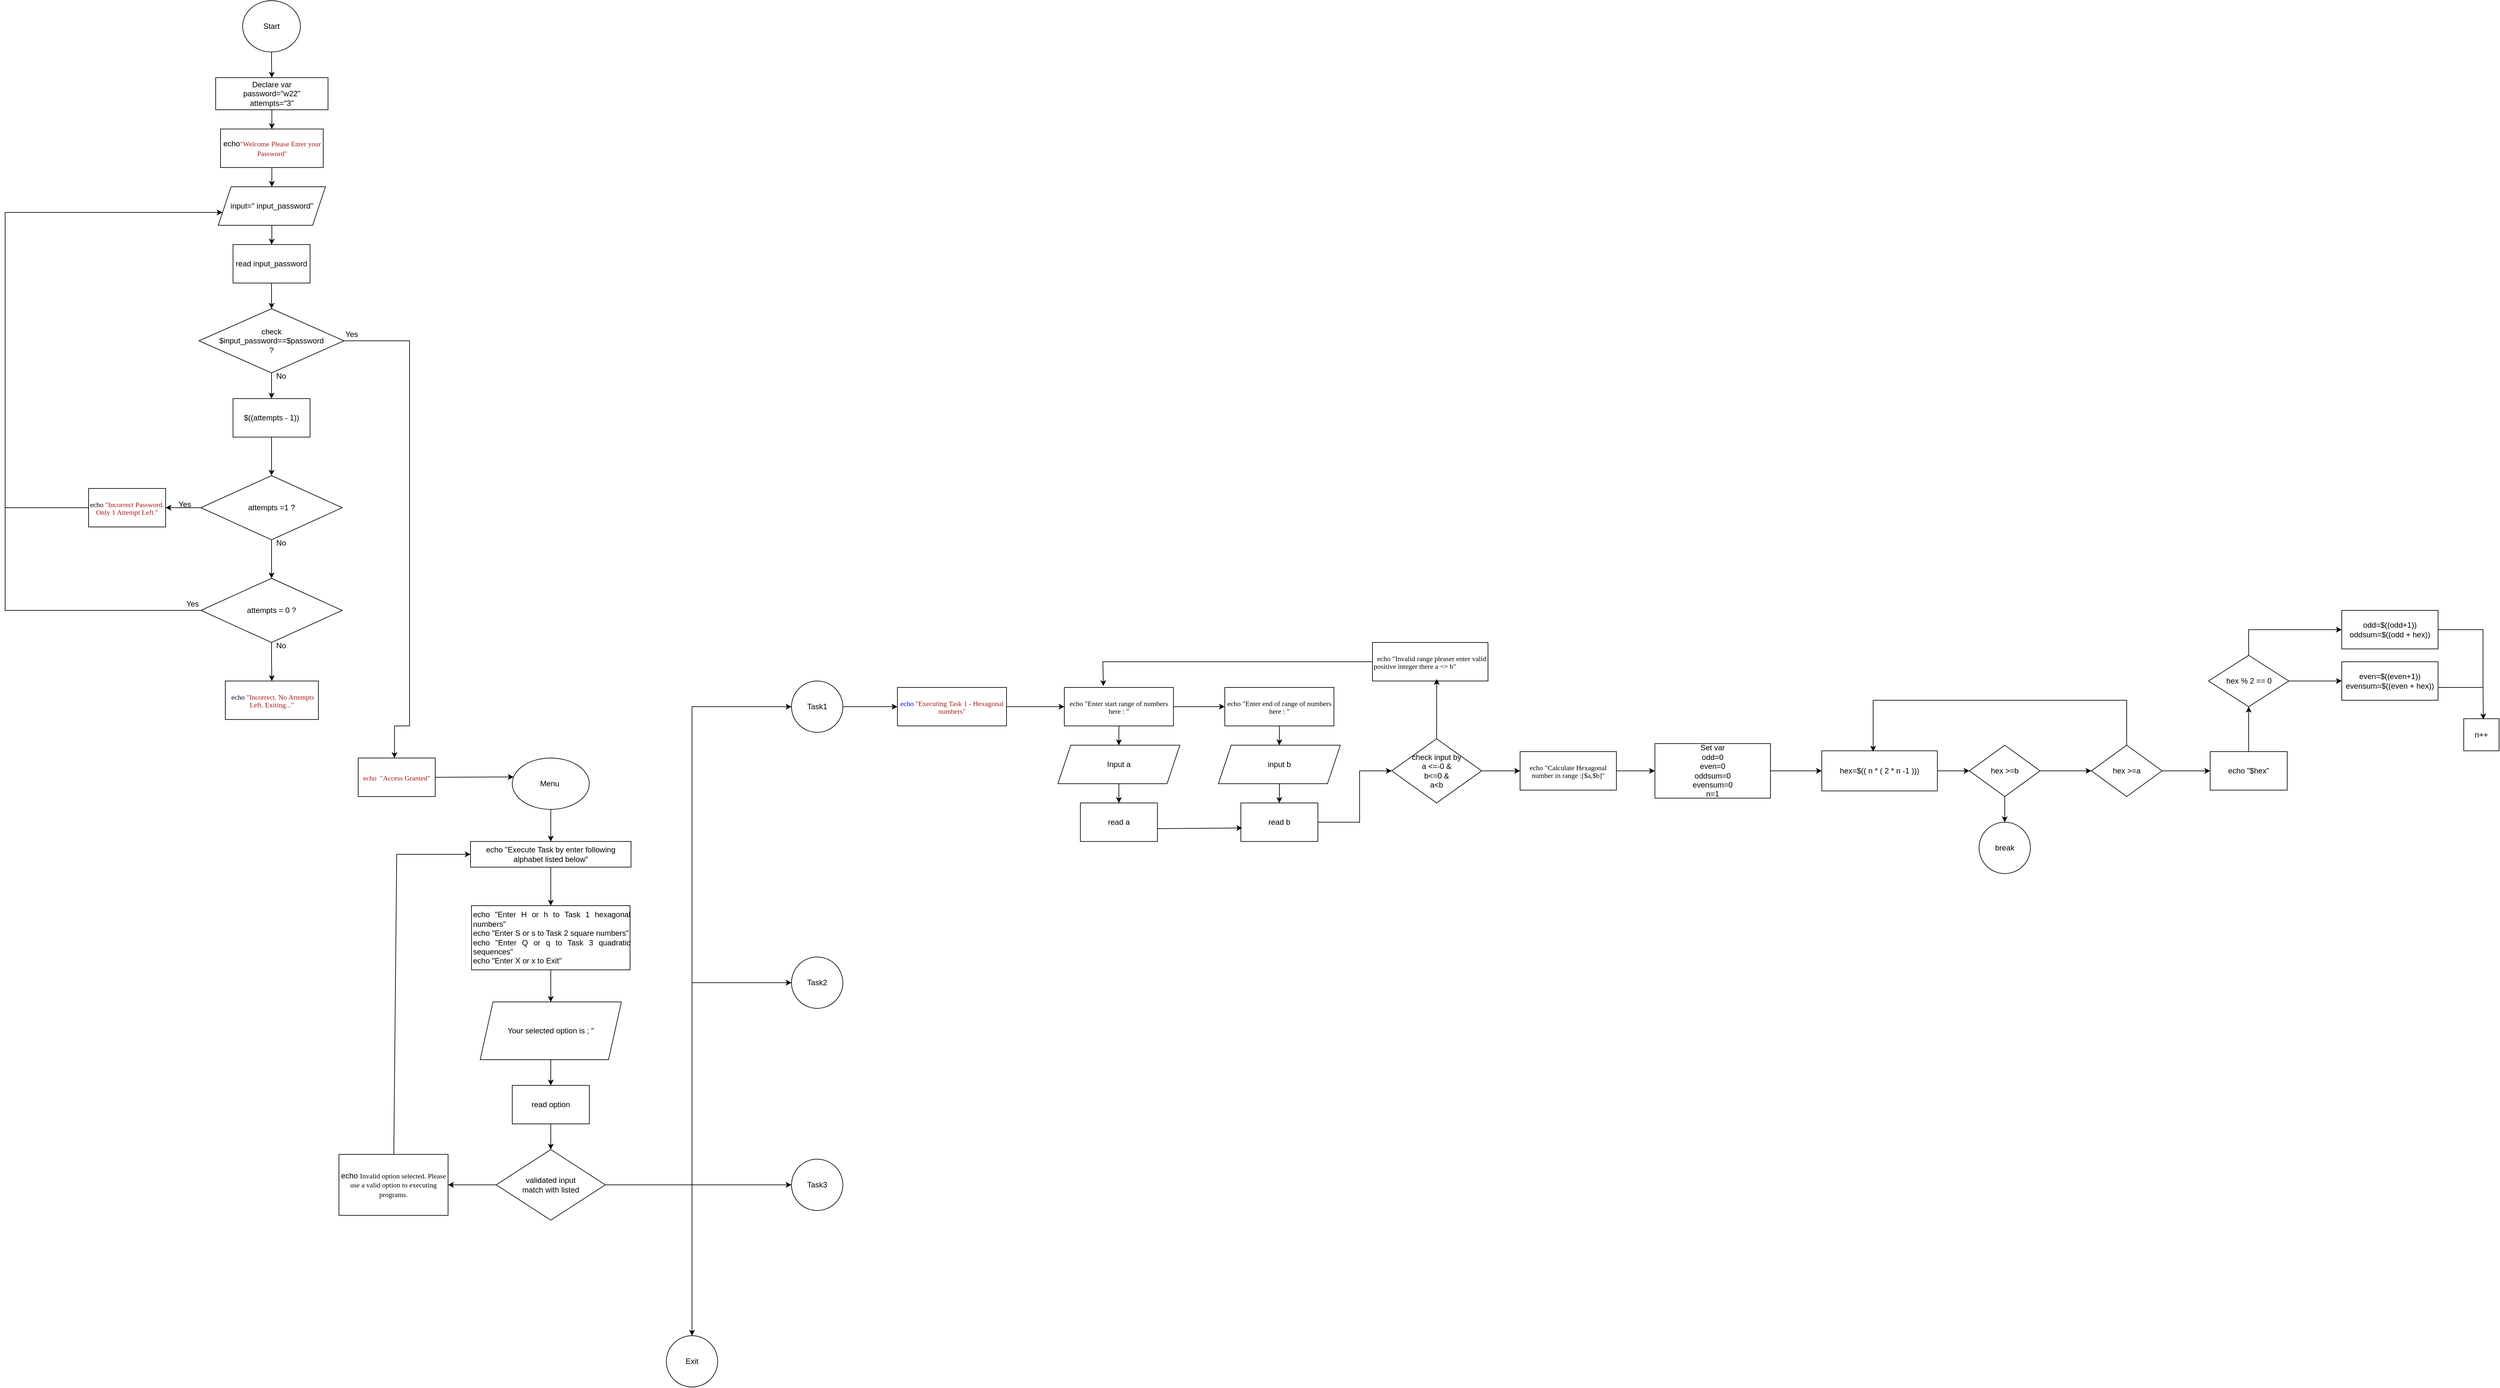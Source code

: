 <mxfile version="26.1.1">
  <diagram name="Page-1" id="By6dQNs391RpXOpqeUJY">
    <mxGraphModel dx="2158" dy="1290" grid="1" gridSize="10" guides="1" tooltips="1" connect="1" arrows="1" fold="1" page="1" pageScale="1" pageWidth="850" pageHeight="1100" math="0" shadow="0">
      <root>
        <mxCell id="0" />
        <mxCell id="1" parent="0" />
        <mxCell id="m7UFQ540Zj4ck79b5W-W-16" value="" style="edgeStyle=orthogonalEdgeStyle;rounded=0;orthogonalLoop=1;jettySize=auto;html=1;" parent="1" source="m7UFQ540Zj4ck79b5W-W-14" target="m7UFQ540Zj4ck79b5W-W-15" edge="1">
          <mxGeometry relative="1" as="geometry" />
        </mxCell>
        <mxCell id="m7UFQ540Zj4ck79b5W-W-14" value="Start" style="ellipse;whiteSpace=wrap;html=1;" parent="1" vertex="1">
          <mxGeometry x="380" y="30" width="90" height="80" as="geometry" />
        </mxCell>
        <mxCell id="m7UFQ540Zj4ck79b5W-W-18" value="" style="edgeStyle=orthogonalEdgeStyle;rounded=0;orthogonalLoop=1;jettySize=auto;html=1;" parent="1" source="m7UFQ540Zj4ck79b5W-W-15" target="m7UFQ540Zj4ck79b5W-W-17" edge="1">
          <mxGeometry relative="1" as="geometry" />
        </mxCell>
        <mxCell id="m7UFQ540Zj4ck79b5W-W-15" value="Declare var&lt;div&gt;password=&quot;w22&quot;&lt;/div&gt;&lt;div&gt;attempts=&quot;3&quot;&lt;/div&gt;" style="rounded=0;whiteSpace=wrap;html=1;" parent="1" vertex="1">
          <mxGeometry x="338" y="150" width="175" height="50" as="geometry" />
        </mxCell>
        <mxCell id="m7UFQ540Zj4ck79b5W-W-21" value="" style="edgeStyle=orthogonalEdgeStyle;rounded=0;orthogonalLoop=1;jettySize=auto;html=1;" parent="1" source="m7UFQ540Zj4ck79b5W-W-17" target="m7UFQ540Zj4ck79b5W-W-20" edge="1">
          <mxGeometry relative="1" as="geometry" />
        </mxCell>
        <mxCell id="m7UFQ540Zj4ck79b5W-W-17" value="echo&lt;span style=&quot;color: rgb(163, 21, 21); font-family: Menlo; font-size: 11px; background-color: rgb(255, 255, 255);&quot;&gt;&quot;Welcome Please Enter your Password&quot;&lt;/span&gt;" style="rounded=0;whiteSpace=wrap;html=1;" parent="1" vertex="1">
          <mxGeometry x="345.5" y="230" width="160" height="60" as="geometry" />
        </mxCell>
        <mxCell id="m7UFQ540Zj4ck79b5W-W-24" value="" style="edgeStyle=orthogonalEdgeStyle;rounded=0;orthogonalLoop=1;jettySize=auto;html=1;" parent="1" source="m7UFQ540Zj4ck79b5W-W-20" target="m7UFQ540Zj4ck79b5W-W-23" edge="1">
          <mxGeometry relative="1" as="geometry" />
        </mxCell>
        <mxCell id="m7UFQ540Zj4ck79b5W-W-20" value="input=&quot; input_password&quot;" style="shape=parallelogram;perimeter=parallelogramPerimeter;whiteSpace=wrap;html=1;fixedSize=1;" parent="1" vertex="1">
          <mxGeometry x="342" y="320" width="167" height="60" as="geometry" />
        </mxCell>
        <mxCell id="m7UFQ540Zj4ck79b5W-W-33" value="" style="edgeStyle=orthogonalEdgeStyle;rounded=0;orthogonalLoop=1;jettySize=auto;html=1;" parent="1" source="m7UFQ540Zj4ck79b5W-W-22" target="m7UFQ540Zj4ck79b5W-W-29" edge="1">
          <mxGeometry relative="1" as="geometry" />
        </mxCell>
        <mxCell id="m7UFQ540Zj4ck79b5W-W-22" value="check&lt;div&gt;$input_password==$password&lt;/div&gt;&lt;div&gt;?&lt;/div&gt;" style="rhombus;whiteSpace=wrap;html=1;" parent="1" vertex="1">
          <mxGeometry x="312" y="510" width="226" height="100" as="geometry" />
        </mxCell>
        <mxCell id="m7UFQ540Zj4ck79b5W-W-25" value="" style="edgeStyle=orthogonalEdgeStyle;rounded=0;orthogonalLoop=1;jettySize=auto;html=1;" parent="1" source="m7UFQ540Zj4ck79b5W-W-23" target="m7UFQ540Zj4ck79b5W-W-22" edge="1">
          <mxGeometry relative="1" as="geometry" />
        </mxCell>
        <mxCell id="m7UFQ540Zj4ck79b5W-W-23" value="read input_password" style="rounded=0;whiteSpace=wrap;html=1;" parent="1" vertex="1">
          <mxGeometry x="365" y="410" width="120" height="60" as="geometry" />
        </mxCell>
        <mxCell id="m7UFQ540Zj4ck79b5W-W-26" value="&lt;p style=&quot;margin: 0px; font-style: normal; font-variant-caps: normal; font-stretch: normal; font-size: 11px; line-height: normal; font-family: Menlo; font-size-adjust: none; font-kerning: auto; font-variant-alternates: normal; font-variant-ligatures: normal; font-variant-numeric: normal; font-variant-east-asian: normal; font-variant-position: normal; font-feature-settings: normal; font-optical-sizing: auto; font-variation-settings: normal; background-color: rgb(255, 255, 255); color: rgb(163, 21, 21);&quot;&gt;&lt;span style=&quot;color: rgb(0, 0, 0);&quot;&gt;&amp;nbsp;&lt;/span&gt;&lt;span style=&quot;caret-color: rgb(0, 0, 255); color: rgb(0, 0, 0);&quot;&gt;&lt;font color=&quot;rgb(0, 0, 255)&quot;&gt;echo&lt;/font&gt;&lt;/span&gt;&lt;span style=&quot;color: rgb(0, 0, 0);&quot;&gt;&amp;nbsp;&lt;/span&gt;&quot;Incorrect. No Attempts Left. Exiting...&quot;&lt;/p&gt;" style="rounded=0;whiteSpace=wrap;html=1;" parent="1" vertex="1">
          <mxGeometry x="353" y="1090" width="145" height="60" as="geometry" />
        </mxCell>
        <mxCell id="m7UFQ540Zj4ck79b5W-W-35" value="" style="edgeStyle=orthogonalEdgeStyle;rounded=0;orthogonalLoop=1;jettySize=auto;html=1;" parent="1" source="m7UFQ540Zj4ck79b5W-W-27" target="m7UFQ540Zj4ck79b5W-W-31" edge="1">
          <mxGeometry relative="1" as="geometry" />
        </mxCell>
        <mxCell id="m7UFQ540Zj4ck79b5W-W-42" value="" style="edgeStyle=orthogonalEdgeStyle;rounded=0;orthogonalLoop=1;jettySize=auto;html=1;" parent="1" source="m7UFQ540Zj4ck79b5W-W-27" target="m7UFQ540Zj4ck79b5W-W-41" edge="1">
          <mxGeometry relative="1" as="geometry" />
        </mxCell>
        <mxCell id="m7UFQ540Zj4ck79b5W-W-27" value="attempts =1 ?" style="rhombus;whiteSpace=wrap;html=1;" parent="1" vertex="1">
          <mxGeometry x="315" y="770" width="220" height="100" as="geometry" />
        </mxCell>
        <mxCell id="m7UFQ540Zj4ck79b5W-W-34" value="" style="edgeStyle=orthogonalEdgeStyle;rounded=0;orthogonalLoop=1;jettySize=auto;html=1;" parent="1" source="m7UFQ540Zj4ck79b5W-W-29" target="m7UFQ540Zj4ck79b5W-W-27" edge="1">
          <mxGeometry relative="1" as="geometry" />
        </mxCell>
        <mxCell id="m7UFQ540Zj4ck79b5W-W-29" value="$((attempts - 1))" style="rounded=0;whiteSpace=wrap;html=1;" parent="1" vertex="1">
          <mxGeometry x="365" y="650" width="120" height="60" as="geometry" />
        </mxCell>
        <mxCell id="m7UFQ540Zj4ck79b5W-W-38" value="" style="edgeStyle=orthogonalEdgeStyle;rounded=0;orthogonalLoop=1;jettySize=auto;html=1;" parent="1" source="m7UFQ540Zj4ck79b5W-W-31" target="m7UFQ540Zj4ck79b5W-W-26" edge="1">
          <mxGeometry relative="1" as="geometry" />
        </mxCell>
        <mxCell id="m7UFQ540Zj4ck79b5W-W-44" value="" style="edgeStyle=orthogonalEdgeStyle;rounded=0;orthogonalLoop=1;jettySize=auto;html=1;" parent="1" source="m7UFQ540Zj4ck79b5W-W-31" target="m7UFQ540Zj4ck79b5W-W-20" edge="1">
          <mxGeometry relative="1" as="geometry">
            <mxPoint x="220" y="360" as="targetPoint" />
            <Array as="points">
              <mxPoint x="10" y="980" />
              <mxPoint x="10" y="360" />
            </Array>
          </mxGeometry>
        </mxCell>
        <mxCell id="m7UFQ540Zj4ck79b5W-W-31" value="attempts = 0 ?" style="rhombus;whiteSpace=wrap;html=1;" parent="1" vertex="1">
          <mxGeometry x="315" y="930" width="220" height="100" as="geometry" />
        </mxCell>
        <mxCell id="m7UFQ540Zj4ck79b5W-W-36" value="" style="endArrow=none;html=1;rounded=0;exitX=1;exitY=0.5;exitDx=0;exitDy=0;" parent="1" source="m7UFQ540Zj4ck79b5W-W-22" edge="1">
          <mxGeometry width="50" height="50" relative="1" as="geometry">
            <mxPoint x="660" y="590" as="sourcePoint" />
            <mxPoint x="640" y="1160" as="targetPoint" />
            <Array as="points">
              <mxPoint x="640" y="560" />
            </Array>
          </mxGeometry>
        </mxCell>
        <mxCell id="m7UFQ540Zj4ck79b5W-W-37" value="" style="endArrow=classic;html=1;rounded=0;" parent="1" edge="1">
          <mxGeometry width="50" height="50" relative="1" as="geometry">
            <mxPoint x="640" y="1160" as="sourcePoint" />
            <mxPoint x="616.5" y="1210" as="targetPoint" />
            <Array as="points">
              <mxPoint x="616.5" y="1160" />
            </Array>
          </mxGeometry>
        </mxCell>
        <mxCell id="m7UFQ540Zj4ck79b5W-W-41" value="&lt;p style=&quot;margin: 0px; font-style: normal; font-variant-caps: normal; font-stretch: normal; font-size: 11px; line-height: normal; font-family: Menlo; font-size-adjust: none; font-kerning: auto; font-variant-alternates: normal; font-variant-ligatures: normal; font-variant-numeric: normal; font-variant-east-asian: normal; font-variant-position: normal; font-variant-emoji: normal; font-feature-settings: normal; font-optical-sizing: auto; font-variation-settings: normal; color: rgb(163, 21, 21); background-color: rgb(255, 255, 255);&quot;&gt;&lt;span style=&quot;color: #000000&quot;&gt;echo&amp;nbsp;&lt;/span&gt;&quot;Incorrect Password. Only 1 Attempt Left.&quot;&lt;/p&gt;" style="rounded=0;whiteSpace=wrap;html=1;" parent="1" vertex="1">
          <mxGeometry x="140" y="790" width="120" height="60" as="geometry" />
        </mxCell>
        <mxCell id="m7UFQ540Zj4ck79b5W-W-45" value="" style="endArrow=none;html=1;rounded=0;" parent="1" edge="1">
          <mxGeometry width="50" height="50" relative="1" as="geometry">
            <mxPoint x="10" y="820" as="sourcePoint" />
            <mxPoint x="140" y="820" as="targetPoint" />
            <Array as="points">
              <mxPoint x="40" y="820" />
              <mxPoint x="100" y="820" />
            </Array>
          </mxGeometry>
        </mxCell>
        <mxCell id="m7UFQ540Zj4ck79b5W-W-46" value="No" style="text;html=1;align=center;verticalAlign=middle;whiteSpace=wrap;rounded=0;" parent="1" vertex="1">
          <mxGeometry x="410" y="860" width="60" height="30" as="geometry" />
        </mxCell>
        <mxCell id="m7UFQ540Zj4ck79b5W-W-47" value="Yes" style="text;html=1;align=center;verticalAlign=middle;whiteSpace=wrap;rounded=0;" parent="1" vertex="1">
          <mxGeometry x="260" y="800" width="60" height="30" as="geometry" />
        </mxCell>
        <mxCell id="m7UFQ540Zj4ck79b5W-W-48" value="No" style="text;html=1;align=center;verticalAlign=middle;whiteSpace=wrap;rounded=0;" parent="1" vertex="1">
          <mxGeometry x="410" y="600" width="60" height="30" as="geometry" />
        </mxCell>
        <mxCell id="m7UFQ540Zj4ck79b5W-W-49" value="Yes" style="text;html=1;align=center;verticalAlign=middle;whiteSpace=wrap;rounded=0;" parent="1" vertex="1">
          <mxGeometry x="520" y="535" width="60" height="30" as="geometry" />
        </mxCell>
        <mxCell id="m7UFQ540Zj4ck79b5W-W-50" value="Yes" style="text;html=1;align=center;verticalAlign=middle;whiteSpace=wrap;rounded=0;" parent="1" vertex="1">
          <mxGeometry x="272" y="955" width="60" height="30" as="geometry" />
        </mxCell>
        <mxCell id="m7UFQ540Zj4ck79b5W-W-54" value="No" style="text;html=1;align=center;verticalAlign=middle;whiteSpace=wrap;rounded=0;" parent="1" vertex="1">
          <mxGeometry x="410" y="1020" width="60" height="30" as="geometry" />
        </mxCell>
        <mxCell id="m7UFQ540Zj4ck79b5W-W-55" value="&lt;p style=&quot;margin: 0px; font-style: normal; font-variant-caps: normal; font-stretch: normal; font-size: 11px; line-height: normal; font-family: Menlo; font-size-adjust: none; font-kerning: auto; font-variant-alternates: normal; font-variant-ligatures: normal; font-variant-numeric: normal; font-variant-east-asian: normal; font-variant-position: normal; font-feature-settings: normal; font-optical-sizing: auto; font-variation-settings: normal; color: rgb(163, 21, 21); background-color: rgb(255, 255, 255);&quot;&gt;echo &amp;nbsp;&quot;Access Granted&quot;&lt;/p&gt;" style="rounded=0;whiteSpace=wrap;html=1;" parent="1" vertex="1">
          <mxGeometry x="560" y="1210" width="120" height="60" as="geometry" />
        </mxCell>
        <mxCell id="m7UFQ540Zj4ck79b5W-W-64" value="" style="edgeStyle=none;rounded=0;orthogonalLoop=1;jettySize=auto;html=1;" parent="1" source="m7UFQ540Zj4ck79b5W-W-56" target="m7UFQ540Zj4ck79b5W-W-57" edge="1">
          <mxGeometry relative="1" as="geometry" />
        </mxCell>
        <mxCell id="m7UFQ540Zj4ck79b5W-W-56" value="Menu&amp;nbsp;" style="ellipse;whiteSpace=wrap;html=1;" parent="1" vertex="1">
          <mxGeometry x="800" y="1210" width="120" height="80" as="geometry" />
        </mxCell>
        <mxCell id="m7UFQ540Zj4ck79b5W-W-65" value="" style="edgeStyle=none;rounded=0;orthogonalLoop=1;jettySize=auto;html=1;" parent="1" source="m7UFQ540Zj4ck79b5W-W-57" target="m7UFQ540Zj4ck79b5W-W-62" edge="1">
          <mxGeometry relative="1" as="geometry" />
        </mxCell>
        <mxCell id="m7UFQ540Zj4ck79b5W-W-57" value="echo &quot;Execute Task by enter following alphabet listed below&quot;" style="rounded=0;whiteSpace=wrap;html=1;" parent="1" vertex="1">
          <mxGeometry x="735" y="1340" width="250" height="40" as="geometry" />
        </mxCell>
        <mxCell id="m7UFQ540Zj4ck79b5W-W-68" value="" style="edgeStyle=none;rounded=0;orthogonalLoop=1;jettySize=auto;html=1;" parent="1" source="m7UFQ540Zj4ck79b5W-W-62" target="m7UFQ540Zj4ck79b5W-W-67" edge="1">
          <mxGeometry relative="1" as="geometry" />
        </mxCell>
        <mxCell id="m7UFQ540Zj4ck79b5W-W-62" value="&lt;div style=&quot;text-align: justify;&quot;&gt;echo &quot;Enter H or h to Task 1 hexagonal numbers&quot;&lt;/div&gt;&lt;div style=&quot;text-align: justify;&quot;&gt;echo &quot;Enter S or s to Task 2 square numbers&quot;&lt;/div&gt;&lt;div style=&quot;text-align: justify;&quot;&gt;echo &quot;Enter Q or q to Task 3 quadratic sequences&quot;&lt;/div&gt;&lt;div style=&quot;text-align: justify;&quot;&gt;echo &quot;Enter X or x to Exit&quot;&lt;/div&gt;" style="rounded=0;whiteSpace=wrap;html=1;align=left;" parent="1" vertex="1">
          <mxGeometry x="736.5" y="1440" width="247" height="100" as="geometry" />
        </mxCell>
        <mxCell id="m7UFQ540Zj4ck79b5W-W-70" value="" style="edgeStyle=none;rounded=0;orthogonalLoop=1;jettySize=auto;html=1;" parent="1" source="m7UFQ540Zj4ck79b5W-W-67" target="m7UFQ540Zj4ck79b5W-W-69" edge="1">
          <mxGeometry relative="1" as="geometry" />
        </mxCell>
        <mxCell id="m7UFQ540Zj4ck79b5W-W-67" value="Your selected option is ; &quot;" style="shape=parallelogram;perimeter=parallelogramPerimeter;whiteSpace=wrap;html=1;fixedSize=1;" parent="1" vertex="1">
          <mxGeometry x="750" y="1590" width="220" height="90" as="geometry" />
        </mxCell>
        <mxCell id="m7UFQ540Zj4ck79b5W-W-72" value="" style="edgeStyle=none;rounded=0;orthogonalLoop=1;jettySize=auto;html=1;" parent="1" source="m7UFQ540Zj4ck79b5W-W-69" target="m7UFQ540Zj4ck79b5W-W-71" edge="1">
          <mxGeometry relative="1" as="geometry" />
        </mxCell>
        <mxCell id="m7UFQ540Zj4ck79b5W-W-69" value="read option" style="rounded=0;whiteSpace=wrap;html=1;" parent="1" vertex="1">
          <mxGeometry x="800" y="1720" width="120" height="60" as="geometry" />
        </mxCell>
        <mxCell id="m7UFQ540Zj4ck79b5W-W-71" value="validated input&lt;div&gt;match with listed&lt;/div&gt;" style="rhombus;whiteSpace=wrap;html=1;" parent="1" vertex="1">
          <mxGeometry x="775" y="1820" width="170" height="110" as="geometry" />
        </mxCell>
        <mxCell id="m7UFQ540Zj4ck79b5W-W-74" value="echo&amp;nbsp;&lt;span style=&quot;font-family: Menlo; font-size: 11px;&quot;&gt;Invalid option selected. Please use a valid option to executing programs.&lt;/span&gt;" style="rounded=0;whiteSpace=wrap;html=1;" parent="1" vertex="1">
          <mxGeometry x="530" y="1827.5" width="170" height="95" as="geometry" />
        </mxCell>
        <mxCell id="m7UFQ540Zj4ck79b5W-W-75" style="edgeStyle=none;rounded=0;orthogonalLoop=1;jettySize=auto;html=1;exitX=1;exitY=0.5;exitDx=0;exitDy=0;" parent="1" source="m7UFQ540Zj4ck79b5W-W-74" target="m7UFQ540Zj4ck79b5W-W-74" edge="1">
          <mxGeometry relative="1" as="geometry" />
        </mxCell>
        <mxCell id="m7UFQ540Zj4ck79b5W-W-76" value="" style="endArrow=classic;html=1;rounded=0;entryX=1;entryY=0.5;entryDx=0;entryDy=0;exitX=0;exitY=0.5;exitDx=0;exitDy=0;" parent="1" source="m7UFQ540Zj4ck79b5W-W-71" target="m7UFQ540Zj4ck79b5W-W-74" edge="1">
          <mxGeometry width="50" height="50" relative="1" as="geometry">
            <mxPoint x="775" y="1880" as="sourcePoint" />
            <mxPoint x="825" y="1830" as="targetPoint" />
          </mxGeometry>
        </mxCell>
        <mxCell id="m7UFQ540Zj4ck79b5W-W-81" value="" style="endArrow=classic;html=1;rounded=0;entryX=0.018;entryY=0.369;entryDx=0;entryDy=0;entryPerimeter=0;" parent="1" target="m7UFQ540Zj4ck79b5W-W-56" edge="1">
          <mxGeometry width="50" height="50" relative="1" as="geometry">
            <mxPoint x="680" y="1240" as="sourcePoint" />
            <mxPoint x="730" y="1190" as="targetPoint" />
          </mxGeometry>
        </mxCell>
        <mxCell id="m7UFQ540Zj4ck79b5W-W-83" value="" style="endArrow=classic;html=1;rounded=0;entryX=0;entryY=0.5;entryDx=0;entryDy=0;" parent="1" source="m7UFQ540Zj4ck79b5W-W-74" target="m7UFQ540Zj4ck79b5W-W-57" edge="1">
          <mxGeometry width="50" height="50" relative="1" as="geometry">
            <mxPoint x="650" y="1845" as="sourcePoint" />
            <mxPoint x="650" y="1360" as="targetPoint" />
            <Array as="points">
              <mxPoint x="620" y="1360" />
            </Array>
          </mxGeometry>
        </mxCell>
        <mxCell id="m7UFQ540Zj4ck79b5W-W-94" value="" style="edgeStyle=none;rounded=0;orthogonalLoop=1;jettySize=auto;html=1;" parent="1" source="m7UFQ540Zj4ck79b5W-W-84" target="m7UFQ540Zj4ck79b5W-W-93" edge="1">
          <mxGeometry relative="1" as="geometry" />
        </mxCell>
        <mxCell id="m7UFQ540Zj4ck79b5W-W-84" value="Task1" style="ellipse;whiteSpace=wrap;html=1;aspect=fixed;" parent="1" vertex="1">
          <mxGeometry x="1235" y="1090" width="80" height="80" as="geometry" />
        </mxCell>
        <mxCell id="m7UFQ540Zj4ck79b5W-W-85" value="Task2" style="ellipse;whiteSpace=wrap;html=1;aspect=fixed;" parent="1" vertex="1">
          <mxGeometry x="1235" y="1520" width="80" height="80" as="geometry" />
        </mxCell>
        <mxCell id="m7UFQ540Zj4ck79b5W-W-86" value="Task3" style="ellipse;whiteSpace=wrap;html=1;aspect=fixed;" parent="1" vertex="1">
          <mxGeometry x="1235" y="1835" width="80" height="80" as="geometry" />
        </mxCell>
        <mxCell id="m7UFQ540Zj4ck79b5W-W-87" value="Exit" style="ellipse;whiteSpace=wrap;html=1;aspect=fixed;" parent="1" vertex="1">
          <mxGeometry x="1040" y="2110" width="80" height="80" as="geometry" />
        </mxCell>
        <mxCell id="m7UFQ540Zj4ck79b5W-W-88" value="" style="endArrow=classic;html=1;rounded=0;entryX=0;entryY=0.5;entryDx=0;entryDy=0;exitX=1;exitY=0.5;exitDx=0;exitDy=0;" parent="1" source="m7UFQ540Zj4ck79b5W-W-71" target="m7UFQ540Zj4ck79b5W-W-84" edge="1">
          <mxGeometry width="50" height="50" relative="1" as="geometry">
            <mxPoint x="945" y="1877.5" as="sourcePoint" />
            <mxPoint x="1180" y="1350" as="targetPoint" />
            <Array as="points">
              <mxPoint x="1080" y="1875" />
              <mxPoint x="1080" y="1770" />
              <mxPoint x="1080" y="1660" />
              <mxPoint x="1080" y="1590" />
              <mxPoint x="1080" y="1130" />
            </Array>
          </mxGeometry>
        </mxCell>
        <mxCell id="m7UFQ540Zj4ck79b5W-W-89" value="" style="endArrow=classic;html=1;rounded=0;entryX=0;entryY=0.5;entryDx=0;entryDy=0;" parent="1" target="m7UFQ540Zj4ck79b5W-W-85" edge="1">
          <mxGeometry width="50" height="50" relative="1" as="geometry">
            <mxPoint x="1080" y="1560" as="sourcePoint" />
            <mxPoint x="1120" y="1510" as="targetPoint" />
          </mxGeometry>
        </mxCell>
        <mxCell id="m7UFQ540Zj4ck79b5W-W-90" value="" style="endArrow=classic;html=1;rounded=0;" parent="1" target="m7UFQ540Zj4ck79b5W-W-87" edge="1">
          <mxGeometry width="50" height="50" relative="1" as="geometry">
            <mxPoint x="1080" y="1870" as="sourcePoint" />
            <mxPoint x="1130" y="1827.5" as="targetPoint" />
          </mxGeometry>
        </mxCell>
        <mxCell id="m7UFQ540Zj4ck79b5W-W-91" value="" style="endArrow=classic;html=1;rounded=0;" parent="1" target="m7UFQ540Zj4ck79b5W-W-86" edge="1">
          <mxGeometry width="50" height="50" relative="1" as="geometry">
            <mxPoint x="1080" y="1875" as="sourcePoint" />
            <mxPoint x="1130" y="1830" as="targetPoint" />
          </mxGeometry>
        </mxCell>
        <mxCell id="m7UFQ540Zj4ck79b5W-W-92" style="edgeStyle=none;rounded=0;orthogonalLoop=1;jettySize=auto;html=1;exitX=1;exitY=0.5;exitDx=0;exitDy=0;" parent="1" source="m7UFQ540Zj4ck79b5W-W-86" target="m7UFQ540Zj4ck79b5W-W-86" edge="1">
          <mxGeometry relative="1" as="geometry" />
        </mxCell>
        <mxCell id="m7UFQ540Zj4ck79b5W-W-96" value="" style="edgeStyle=none;rounded=0;orthogonalLoop=1;jettySize=auto;html=1;" parent="1" source="m7UFQ540Zj4ck79b5W-W-93" target="m7UFQ540Zj4ck79b5W-W-95" edge="1">
          <mxGeometry relative="1" as="geometry" />
        </mxCell>
        <mxCell id="m7UFQ540Zj4ck79b5W-W-93" value="&lt;p style=&quot;margin: 0px; font-style: normal; font-variant-caps: normal; font-weight: normal; font-stretch: normal; font-size: 11px; line-height: normal; font-family: Menlo; font-size-adjust: none; font-kerning: auto; font-variant-alternates: normal; font-variant-ligatures: normal; font-variant-numeric: normal; font-variant-east-asian: normal; font-variant-position: normal; font-feature-settings: normal; font-optical-sizing: auto; font-variation-settings: normal; color: rgb(163, 21, 21); background-color: rgb(255, 255, 255);&quot;&gt;&lt;span style=&quot;color: rgb(0, 0, 255);&quot;&gt;echo&lt;/span&gt;&lt;span style=&quot;color: rgb(0, 0, 0);&quot;&gt; &lt;/span&gt;&quot;Executing Task 1 - Hexagonal numbers&quot;&lt;/p&gt;" style="rounded=0;whiteSpace=wrap;html=1;" parent="1" vertex="1">
          <mxGeometry x="1400" y="1100" width="170" height="60" as="geometry" />
        </mxCell>
        <mxCell id="m7UFQ540Zj4ck79b5W-W-98" value="" style="edgeStyle=none;rounded=0;orthogonalLoop=1;jettySize=auto;html=1;" parent="1" source="m7UFQ540Zj4ck79b5W-W-95" target="m7UFQ540Zj4ck79b5W-W-97" edge="1">
          <mxGeometry relative="1" as="geometry" />
        </mxCell>
        <mxCell id="m7UFQ540Zj4ck79b5W-W-100" value="" style="edgeStyle=none;rounded=0;orthogonalLoop=1;jettySize=auto;html=1;" parent="1" source="m7UFQ540Zj4ck79b5W-W-95" target="m7UFQ540Zj4ck79b5W-W-99" edge="1">
          <mxGeometry relative="1" as="geometry" />
        </mxCell>
        <mxCell id="m7UFQ540Zj4ck79b5W-W-95" value="&lt;p style=&quot;margin: 0.0px 0.0px 0.0px 0.0px; font: 11.0px Menlo; color: #000000&quot;&gt;&lt;span style=&quot;font-variant-ligatures: no-common-ligatures&quot;&gt;echo &quot;Enter start range of numbers here : &quot;&lt;/span&gt;&lt;/p&gt;" style="rounded=0;whiteSpace=wrap;html=1;" parent="1" vertex="1">
          <mxGeometry x="1660" y="1100" width="170" height="60" as="geometry" />
        </mxCell>
        <mxCell id="m7UFQ540Zj4ck79b5W-W-102" value="" style="edgeStyle=none;rounded=0;orthogonalLoop=1;jettySize=auto;html=1;" parent="1" source="m7UFQ540Zj4ck79b5W-W-97" target="m7UFQ540Zj4ck79b5W-W-101" edge="1">
          <mxGeometry relative="1" as="geometry" />
        </mxCell>
        <mxCell id="m7UFQ540Zj4ck79b5W-W-97" value="&lt;p style=&quot;margin: 0px; font-style: normal; font-variant-caps: normal; font-stretch: normal; font-size: 11px; line-height: normal; font-family: Menlo; font-size-adjust: none; font-kerning: auto; font-variant-alternates: normal; font-variant-ligatures: normal; font-variant-numeric: normal; font-variant-east-asian: normal; font-variant-position: normal; font-variant-emoji: normal; font-feature-settings: normal; font-optical-sizing: auto; font-variation-settings: normal;&quot;&gt;&lt;span style=&quot;font-variant-ligatures: no-common-ligatures&quot;&gt;echo &quot;Enter end of range of numbers here : &quot;&lt;/span&gt;&lt;/p&gt;" style="rounded=0;whiteSpace=wrap;html=1;" parent="1" vertex="1">
          <mxGeometry x="1910" y="1100" width="170" height="60" as="geometry" />
        </mxCell>
        <mxCell id="m7UFQ540Zj4ck79b5W-W-104" value="" style="edgeStyle=none;rounded=0;orthogonalLoop=1;jettySize=auto;html=1;" parent="1" source="m7UFQ540Zj4ck79b5W-W-99" target="m7UFQ540Zj4ck79b5W-W-103" edge="1">
          <mxGeometry relative="1" as="geometry" />
        </mxCell>
        <mxCell id="m7UFQ540Zj4ck79b5W-W-99" value="Input a" style="shape=parallelogram;perimeter=parallelogramPerimeter;whiteSpace=wrap;html=1;fixedSize=1;rounded=0;" parent="1" vertex="1">
          <mxGeometry x="1650" y="1190" width="190" height="60" as="geometry" />
        </mxCell>
        <mxCell id="m7UFQ540Zj4ck79b5W-W-106" value="" style="edgeStyle=none;rounded=0;orthogonalLoop=1;jettySize=auto;html=1;" parent="1" source="m7UFQ540Zj4ck79b5W-W-101" target="m7UFQ540Zj4ck79b5W-W-105" edge="1">
          <mxGeometry relative="1" as="geometry" />
        </mxCell>
        <mxCell id="m7UFQ540Zj4ck79b5W-W-101" value="input b" style="shape=parallelogram;perimeter=parallelogramPerimeter;whiteSpace=wrap;html=1;fixedSize=1;rounded=0;" parent="1" vertex="1">
          <mxGeometry x="1900" y="1190" width="190" height="60" as="geometry" />
        </mxCell>
        <mxCell id="m7UFQ540Zj4ck79b5W-W-103" value="read a" style="whiteSpace=wrap;html=1;rounded=0;" parent="1" vertex="1">
          <mxGeometry x="1685" y="1280" width="120" height="60" as="geometry" />
        </mxCell>
        <mxCell id="m7UFQ540Zj4ck79b5W-W-105" value="read b" style="whiteSpace=wrap;html=1;rounded=0;" parent="1" vertex="1">
          <mxGeometry x="1935" y="1280" width="120" height="60" as="geometry" />
        </mxCell>
        <mxCell id="m7UFQ540Zj4ck79b5W-W-107" value="" style="endArrow=classic;html=1;rounded=0;entryX=0.017;entryY=0.65;entryDx=0;entryDy=0;entryPerimeter=0;" parent="1" target="m7UFQ540Zj4ck79b5W-W-105" edge="1">
          <mxGeometry width="50" height="50" relative="1" as="geometry">
            <mxPoint x="1805" y="1320" as="sourcePoint" />
            <mxPoint x="1855" y="1270" as="targetPoint" />
          </mxGeometry>
        </mxCell>
        <mxCell id="m7UFQ540Zj4ck79b5W-W-114" value="" style="edgeStyle=none;rounded=0;orthogonalLoop=1;jettySize=auto;html=1;" parent="1" source="m7UFQ540Zj4ck79b5W-W-108" target="m7UFQ540Zj4ck79b5W-W-113" edge="1">
          <mxGeometry relative="1" as="geometry" />
        </mxCell>
        <mxCell id="m7UFQ540Zj4ck79b5W-W-108" value="check input by&lt;div&gt;a &amp;lt;=-0 &amp;amp;&lt;/div&gt;&lt;div&gt;b&amp;lt;=0 &amp;amp;&lt;/div&gt;&lt;div&gt;a&amp;lt;b&lt;/div&gt;" style="rhombus;whiteSpace=wrap;html=1;" parent="1" vertex="1">
          <mxGeometry x="2170" y="1180" width="140" height="100" as="geometry" />
        </mxCell>
        <mxCell id="m7UFQ540Zj4ck79b5W-W-109" value="&lt;p style=&quot;margin: 0px; font-style: normal; font-variant-caps: normal; font-stretch: normal; font-size: 11px; line-height: normal; font-family: Menlo; font-size-adjust: none; font-kerning: auto; font-variant-alternates: normal; font-variant-ligatures: normal; font-variant-numeric: normal; font-variant-east-asian: normal; font-variant-position: normal; font-feature-settings: normal; font-optical-sizing: auto; font-variation-settings: normal;&quot;&gt;&lt;span style=&quot;font-variant-ligatures: no-common-ligatures&quot;&gt;&amp;nbsp; echo &quot;Invalid range pleaser enter valid positive integer there a &amp;lt;= b&quot;&lt;/span&gt;&lt;/p&gt;" style="rounded=0;whiteSpace=wrap;html=1;align=left;" parent="1" vertex="1">
          <mxGeometry x="2140" y="1030" width="180" height="60" as="geometry" />
        </mxCell>
        <mxCell id="m7UFQ540Zj4ck79b5W-W-110" value="" style="endArrow=classic;html=1;rounded=0;entryX=0.556;entryY=0.948;entryDx=0;entryDy=0;entryPerimeter=0;" parent="1" target="m7UFQ540Zj4ck79b5W-W-109" edge="1">
          <mxGeometry width="50" height="50" relative="1" as="geometry">
            <mxPoint x="2240" y="1180" as="sourcePoint" />
            <mxPoint x="2290" y="1130" as="targetPoint" />
          </mxGeometry>
        </mxCell>
        <mxCell id="m7UFQ540Zj4ck79b5W-W-111" value="" style="endArrow=classic;html=1;rounded=0;entryX=0.358;entryY=-0.036;entryDx=0;entryDy=0;entryPerimeter=0;" parent="1" target="m7UFQ540Zj4ck79b5W-W-95" edge="1">
          <mxGeometry width="50" height="50" relative="1" as="geometry">
            <mxPoint x="2140" y="1060" as="sourcePoint" />
            <mxPoint x="1710" y="1060" as="targetPoint" />
            <Array as="points">
              <mxPoint x="1720" y="1060" />
            </Array>
          </mxGeometry>
        </mxCell>
        <mxCell id="m7UFQ540Zj4ck79b5W-W-112" value="" style="endArrow=classic;html=1;rounded=0;exitX=1;exitY=0.5;exitDx=0;exitDy=0;" parent="1" source="m7UFQ540Zj4ck79b5W-W-105" edge="1">
          <mxGeometry width="50" height="50" relative="1" as="geometry">
            <mxPoint x="2120" y="1280" as="sourcePoint" />
            <mxPoint x="2170" y="1230" as="targetPoint" />
            <Array as="points">
              <mxPoint x="2120" y="1310" />
              <mxPoint x="2120" y="1230" />
            </Array>
          </mxGeometry>
        </mxCell>
        <mxCell id="9CXpCsYRKlZcm--3XioX-2" value="" style="edgeStyle=orthogonalEdgeStyle;rounded=0;orthogonalLoop=1;jettySize=auto;html=1;" edge="1" parent="1" source="m7UFQ540Zj4ck79b5W-W-113" target="9CXpCsYRKlZcm--3XioX-1">
          <mxGeometry relative="1" as="geometry" />
        </mxCell>
        <mxCell id="m7UFQ540Zj4ck79b5W-W-113" value="&lt;p style=&quot;margin: 0px; font-style: normal; font-variant-caps: normal; font-stretch: normal; font-size: 11px; line-height: normal; font-family: Menlo; font-size-adjust: none; font-kerning: auto; font-variant-alternates: normal; font-variant-ligatures: normal; font-variant-numeric: normal; font-variant-east-asian: normal; font-variant-position: normal; font-variant-emoji: normal; font-feature-settings: normal; font-optical-sizing: auto; font-variation-settings: normal;&quot;&gt;&lt;span style=&quot;font-variant-ligatures: no-common-ligatures&quot;&gt;echo &quot;Calculate Hexagonal number in range :[$a,$b]&quot;&lt;/span&gt;&lt;/p&gt;" style="rounded=0;whiteSpace=wrap;html=1;" parent="1" vertex="1">
          <mxGeometry x="2370" y="1200" width="150" height="60" as="geometry" />
        </mxCell>
        <mxCell id="9CXpCsYRKlZcm--3XioX-4" value="" style="edgeStyle=orthogonalEdgeStyle;rounded=0;orthogonalLoop=1;jettySize=auto;html=1;" edge="1" parent="1" source="9CXpCsYRKlZcm--3XioX-1" target="9CXpCsYRKlZcm--3XioX-3">
          <mxGeometry relative="1" as="geometry" />
        </mxCell>
        <mxCell id="9CXpCsYRKlZcm--3XioX-1" value="Set var&lt;div&gt;odd=0&lt;/div&gt;&lt;div&gt;even=0&lt;/div&gt;&lt;div&gt;oddsum=0&lt;/div&gt;&lt;div&gt;evensum=0&lt;/div&gt;&lt;div&gt;n=1&lt;/div&gt;" style="rounded=0;whiteSpace=wrap;html=1;" vertex="1" parent="1">
          <mxGeometry x="2580" y="1187.5" width="180" height="85" as="geometry" />
        </mxCell>
        <mxCell id="9CXpCsYRKlZcm--3XioX-6" value="" style="edgeStyle=orthogonalEdgeStyle;rounded=0;orthogonalLoop=1;jettySize=auto;html=1;" edge="1" parent="1" source="9CXpCsYRKlZcm--3XioX-3" target="9CXpCsYRKlZcm--3XioX-5">
          <mxGeometry relative="1" as="geometry" />
        </mxCell>
        <mxCell id="9CXpCsYRKlZcm--3XioX-3" value="hex=$(( n * ( 2 * n -1 )))" style="rounded=0;whiteSpace=wrap;html=1;" vertex="1" parent="1">
          <mxGeometry x="2840" y="1198.75" width="180" height="62.5" as="geometry" />
        </mxCell>
        <mxCell id="9CXpCsYRKlZcm--3XioX-8" value="" style="edgeStyle=orthogonalEdgeStyle;rounded=0;orthogonalLoop=1;jettySize=auto;html=1;" edge="1" parent="1" source="9CXpCsYRKlZcm--3XioX-5" target="9CXpCsYRKlZcm--3XioX-7">
          <mxGeometry relative="1" as="geometry" />
        </mxCell>
        <mxCell id="9CXpCsYRKlZcm--3XioX-10" value="" style="edgeStyle=orthogonalEdgeStyle;rounded=0;orthogonalLoop=1;jettySize=auto;html=1;" edge="1" parent="1" source="9CXpCsYRKlZcm--3XioX-5" target="9CXpCsYRKlZcm--3XioX-9">
          <mxGeometry relative="1" as="geometry" />
        </mxCell>
        <mxCell id="9CXpCsYRKlZcm--3XioX-5" value="hex &amp;gt;=b" style="rhombus;whiteSpace=wrap;html=1;" vertex="1" parent="1">
          <mxGeometry x="3070" y="1190" width="110" height="80" as="geometry" />
        </mxCell>
        <mxCell id="9CXpCsYRKlZcm--3XioX-7" value="break" style="ellipse;whiteSpace=wrap;html=1;" vertex="1" parent="1">
          <mxGeometry x="3085" y="1310" width="80" height="80" as="geometry" />
        </mxCell>
        <mxCell id="9CXpCsYRKlZcm--3XioX-14" value="" style="edgeStyle=orthogonalEdgeStyle;rounded=0;orthogonalLoop=1;jettySize=auto;html=1;" edge="1" parent="1" source="9CXpCsYRKlZcm--3XioX-9" target="9CXpCsYRKlZcm--3XioX-13">
          <mxGeometry relative="1" as="geometry" />
        </mxCell>
        <mxCell id="9CXpCsYRKlZcm--3XioX-9" value="hex &amp;gt;=a" style="rhombus;whiteSpace=wrap;html=1;" vertex="1" parent="1">
          <mxGeometry x="3260" y="1190" width="110" height="80" as="geometry" />
        </mxCell>
        <mxCell id="9CXpCsYRKlZcm--3XioX-17" value="" style="edgeStyle=orthogonalEdgeStyle;rounded=0;orthogonalLoop=1;jettySize=auto;html=1;" edge="1" parent="1" source="9CXpCsYRKlZcm--3XioX-13" target="9CXpCsYRKlZcm--3XioX-16">
          <mxGeometry relative="1" as="geometry" />
        </mxCell>
        <mxCell id="9CXpCsYRKlZcm--3XioX-13" value="echo &quot;$hex&quot;" style="whiteSpace=wrap;html=1;" vertex="1" parent="1">
          <mxGeometry x="3445" y="1200" width="120" height="60" as="geometry" />
        </mxCell>
        <mxCell id="9CXpCsYRKlZcm--3XioX-15" value="" style="endArrow=classic;html=1;rounded=0;exitX=0.5;exitY=0;exitDx=0;exitDy=0;" edge="1" parent="1" source="9CXpCsYRKlZcm--3XioX-9">
          <mxGeometry width="50" height="50" relative="1" as="geometry">
            <mxPoint x="3310" y="1190" as="sourcePoint" />
            <mxPoint x="2920" y="1200" as="targetPoint" />
            <Array as="points">
              <mxPoint x="3315" y="1120" />
              <mxPoint x="2920" y="1120" />
            </Array>
          </mxGeometry>
        </mxCell>
        <mxCell id="9CXpCsYRKlZcm--3XioX-19" value="" style="edgeStyle=orthogonalEdgeStyle;rounded=0;orthogonalLoop=1;jettySize=auto;html=1;" edge="1" parent="1" source="9CXpCsYRKlZcm--3XioX-16" target="9CXpCsYRKlZcm--3XioX-18">
          <mxGeometry relative="1" as="geometry" />
        </mxCell>
        <mxCell id="9CXpCsYRKlZcm--3XioX-16" value="hex % 2 == 0" style="rhombus;whiteSpace=wrap;html=1;" vertex="1" parent="1">
          <mxGeometry x="3442.5" y="1050" width="125" height="80" as="geometry" />
        </mxCell>
        <mxCell id="9CXpCsYRKlZcm--3XioX-18" value="even=$((even+1))&lt;div&gt;evensum=$((even + hex))&lt;/div&gt;" style="whiteSpace=wrap;html=1;" vertex="1" parent="1">
          <mxGeometry x="3650" y="1060" width="150" height="60" as="geometry" />
        </mxCell>
        <mxCell id="9CXpCsYRKlZcm--3XioX-20" value="odd=$((odd+1))&lt;div&gt;oddsum=$((odd + hex))&lt;/div&gt;" style="whiteSpace=wrap;html=1;" vertex="1" parent="1">
          <mxGeometry x="3650" y="980" width="150" height="60" as="geometry" />
        </mxCell>
        <mxCell id="9CXpCsYRKlZcm--3XioX-23" value="" style="endArrow=classic;html=1;rounded=0;exitX=0.5;exitY=0;exitDx=0;exitDy=0;exitPerimeter=0;entryX=0;entryY=0.5;entryDx=0;entryDy=0;" edge="1" parent="1" source="9CXpCsYRKlZcm--3XioX-16" target="9CXpCsYRKlZcm--3XioX-20">
          <mxGeometry width="50" height="50" relative="1" as="geometry">
            <mxPoint x="3500" y="1050" as="sourcePoint" />
            <mxPoint x="3640" y="1010" as="targetPoint" />
            <Array as="points">
              <mxPoint x="3505" y="1010" />
            </Array>
          </mxGeometry>
        </mxCell>
        <mxCell id="9CXpCsYRKlZcm--3XioX-24" value="n++" style="rounded=0;whiteSpace=wrap;html=1;" vertex="1" parent="1">
          <mxGeometry x="3840" y="1148.75" width="55" height="50" as="geometry" />
        </mxCell>
        <mxCell id="9CXpCsYRKlZcm--3XioX-25" value="" style="endArrow=classic;html=1;rounded=0;entryX=0.554;entryY=0.021;entryDx=0;entryDy=0;entryPerimeter=0;" edge="1" parent="1" target="9CXpCsYRKlZcm--3XioX-24">
          <mxGeometry width="50" height="50" relative="1" as="geometry">
            <mxPoint x="3800" y="1010" as="sourcePoint" />
            <mxPoint x="3850" y="960" as="targetPoint" />
            <Array as="points">
              <mxPoint x="3870" y="1010" />
              <mxPoint x="3870" y="1090" />
            </Array>
          </mxGeometry>
        </mxCell>
        <mxCell id="9CXpCsYRKlZcm--3XioX-28" value="" style="endArrow=none;html=1;rounded=0;" edge="1" parent="1">
          <mxGeometry width="50" height="50" relative="1" as="geometry">
            <mxPoint x="3800" y="1100" as="sourcePoint" />
            <mxPoint x="3870" y="1100" as="targetPoint" />
          </mxGeometry>
        </mxCell>
      </root>
    </mxGraphModel>
  </diagram>
</mxfile>
